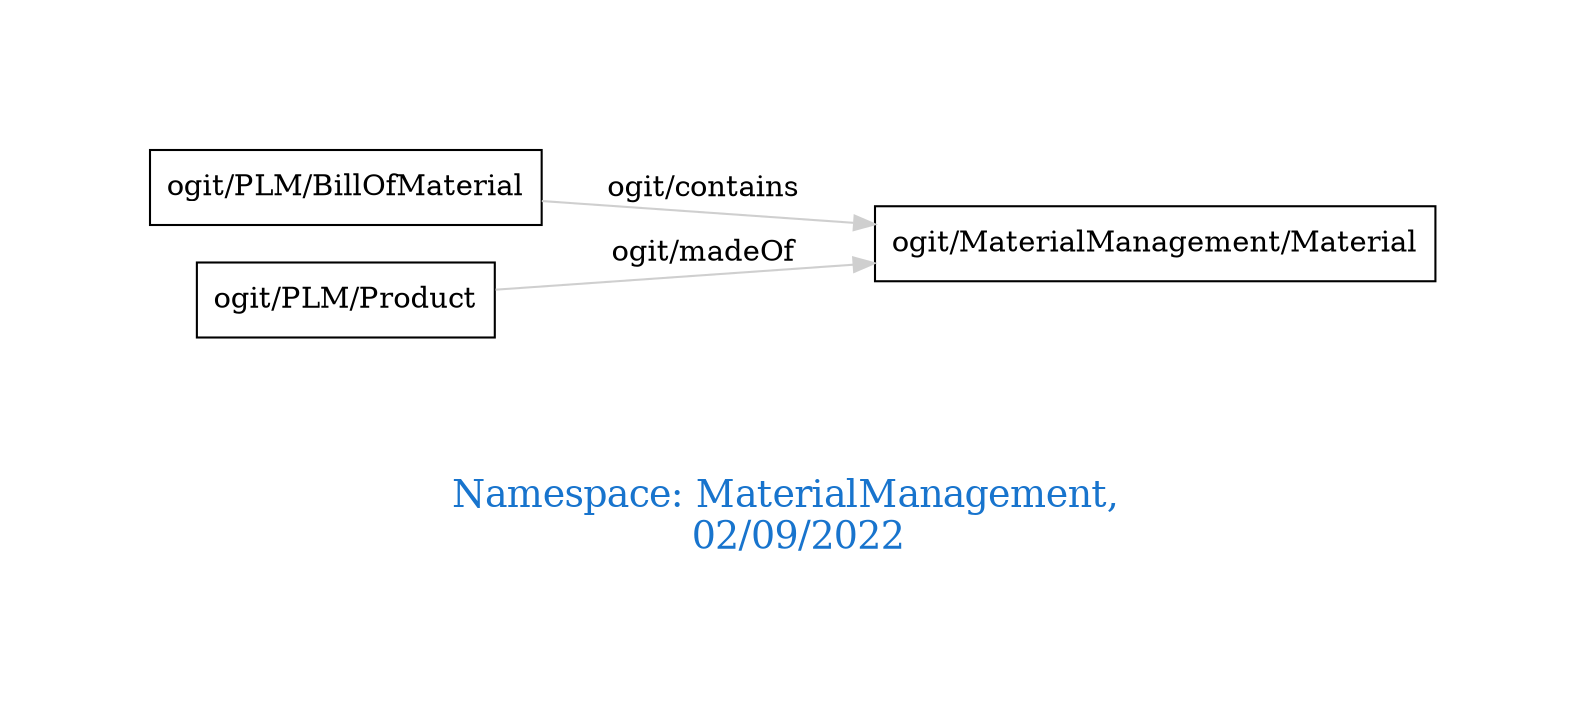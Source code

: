 digraph OGIT_ontology {
 graph [ rankdir= LR,pad=1 
fontsize = 18,
fontcolor= dodgerblue3,label = "\n\n\nNamespace: MaterialManagement, \n 02/09/2022"];
node[shape=polygon];
edge [  color="gray81"];

   "ogit/PLM/BillOfMaterial" -> "ogit/MaterialManagement/Material" [label="   ogit/contains    "];
   "ogit/PLM/Product" -> "ogit/MaterialManagement/Material" [label="   ogit/madeOf    "];
}
